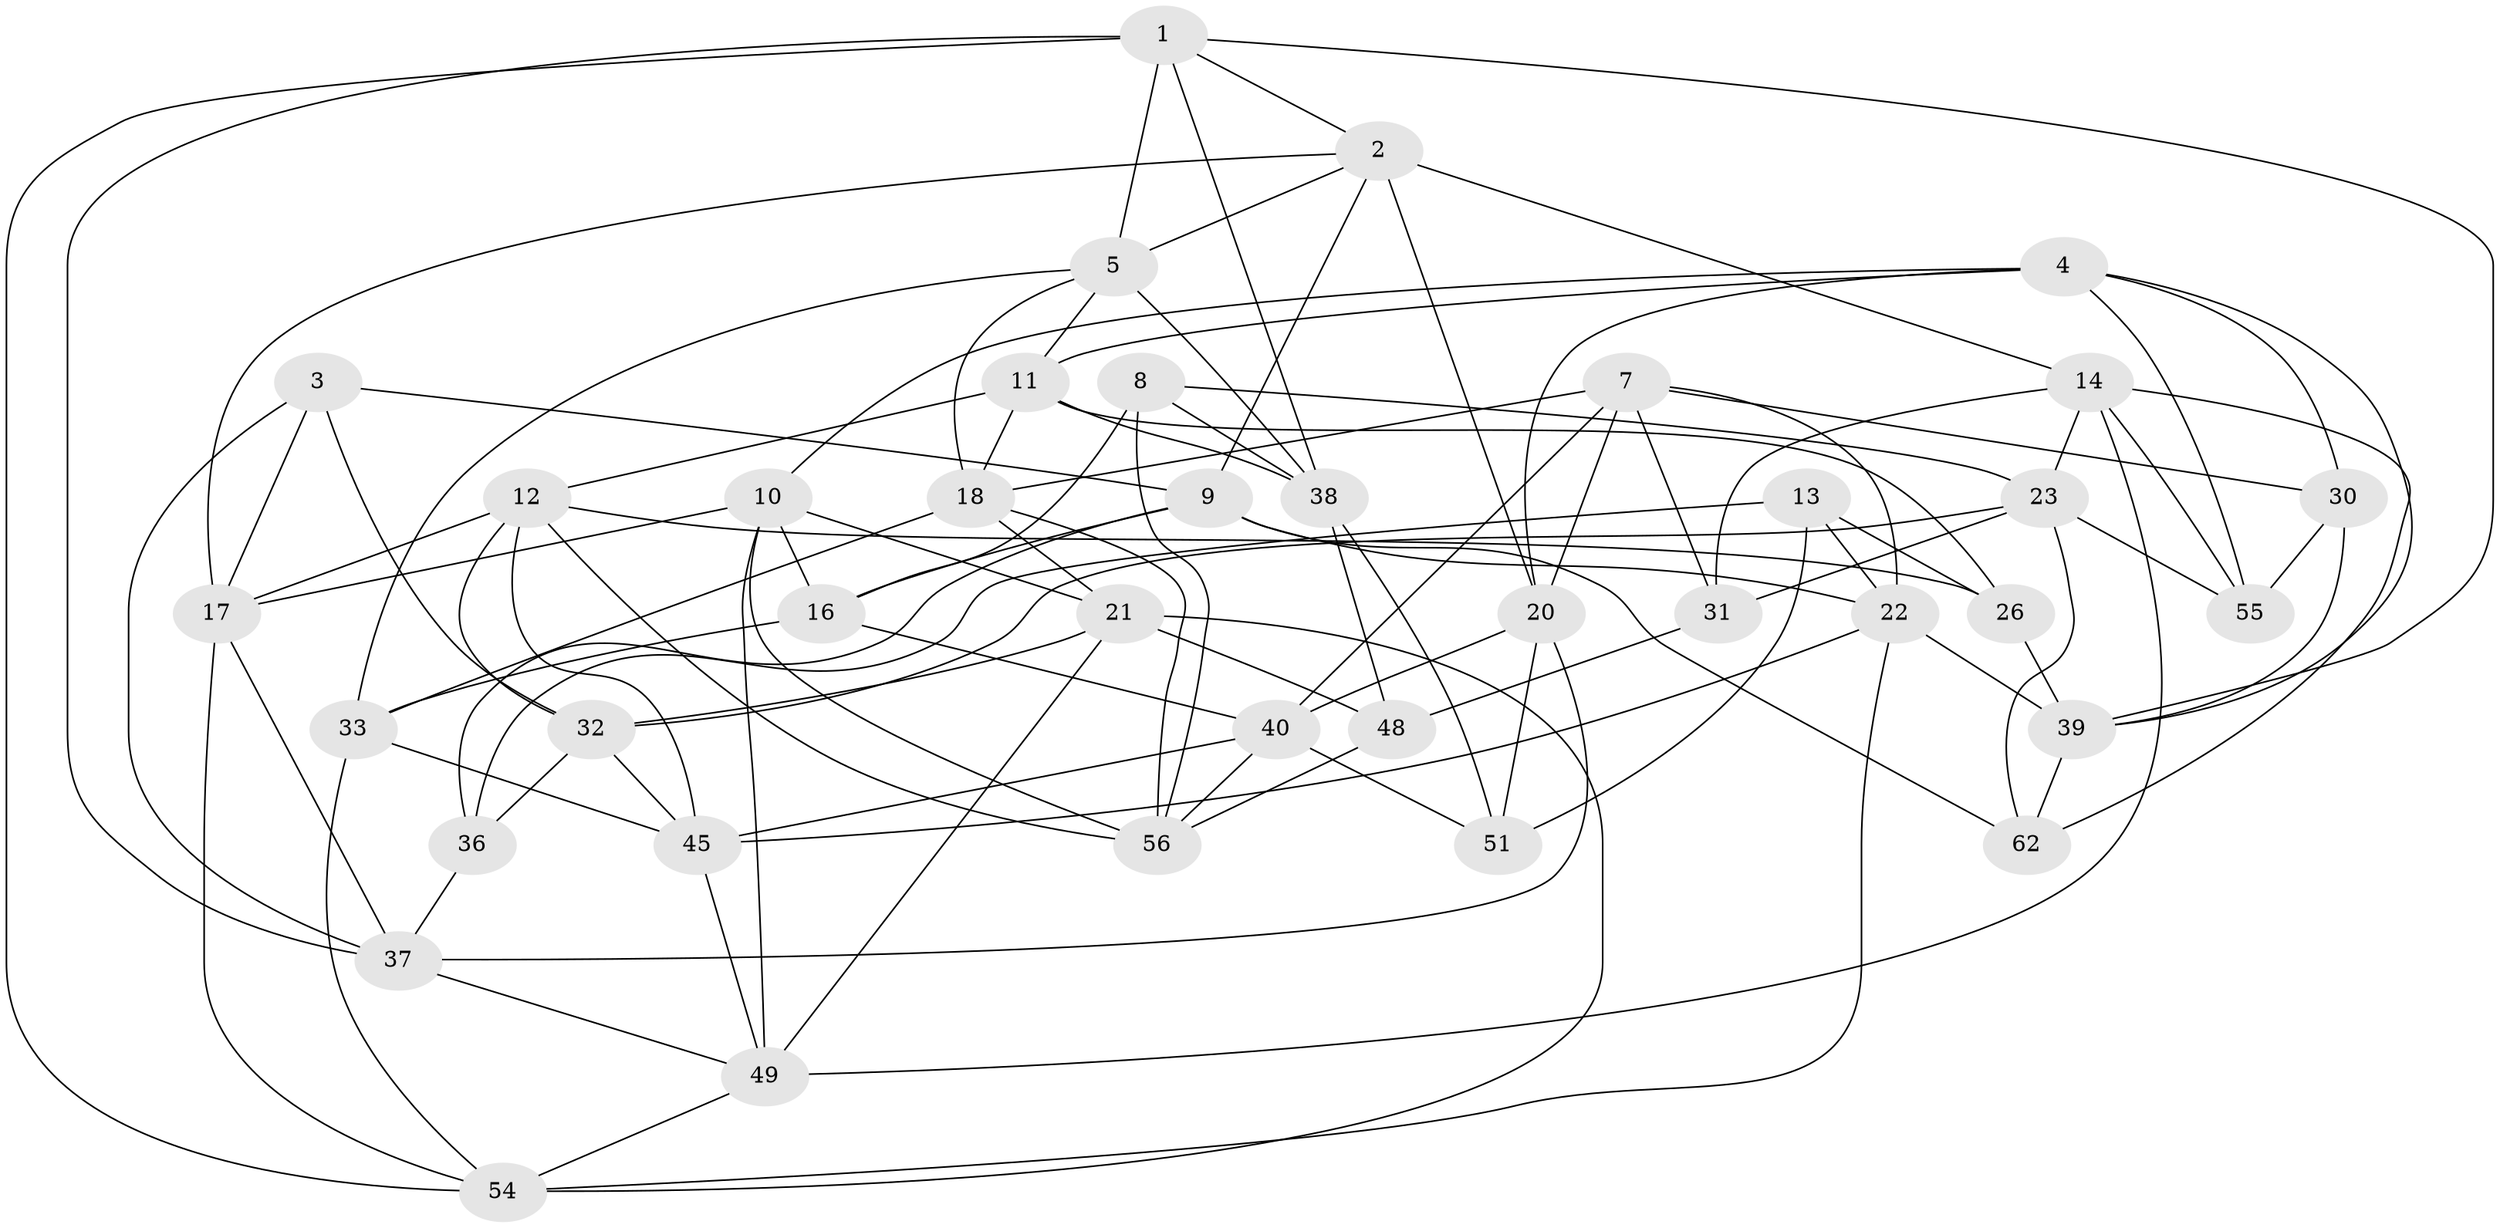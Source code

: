 // original degree distribution, {4: 1.0}
// Generated by graph-tools (version 1.1) at 2025/42/03/06/25 10:42:22]
// undirected, 38 vertices, 102 edges
graph export_dot {
graph [start="1"]
  node [color=gray90,style=filled];
  1 [super="+6"];
  2 [super="+15"];
  3;
  4 [super="+19"];
  5 [super="+35"];
  7 [super="+43"];
  8;
  9 [super="+44"];
  10 [super="+42"];
  11 [super="+34"];
  12 [super="+27"];
  13;
  14 [super="+46"];
  16 [super="+24"];
  17 [super="+28"];
  18 [super="+47"];
  20 [super="+29"];
  21 [super="+25"];
  22 [super="+50"];
  23 [super="+61"];
  26;
  30;
  31;
  32 [super="+57"];
  33 [super="+63"];
  36;
  37 [super="+60"];
  38 [super="+58"];
  39 [super="+64"];
  40 [super="+41"];
  45 [super="+53"];
  48;
  49 [super="+52"];
  51;
  54 [super="+65"];
  55;
  56 [super="+59"];
  62;
  1 -- 2;
  1 -- 5;
  1 -- 39;
  1 -- 38;
  1 -- 54;
  1 -- 37;
  2 -- 9;
  2 -- 5;
  2 -- 17;
  2 -- 20;
  2 -- 14;
  3 -- 32;
  3 -- 17;
  3 -- 37;
  3 -- 9;
  4 -- 30;
  4 -- 10;
  4 -- 20;
  4 -- 11;
  4 -- 55;
  4 -- 39;
  5 -- 33;
  5 -- 38;
  5 -- 11;
  5 -- 18;
  7 -- 20;
  7 -- 31;
  7 -- 30;
  7 -- 40;
  7 -- 18;
  7 -- 22;
  8 -- 38;
  8 -- 56;
  8 -- 23;
  8 -- 16;
  9 -- 36;
  9 -- 22;
  9 -- 16;
  9 -- 62;
  10 -- 56;
  10 -- 16;
  10 -- 17;
  10 -- 21;
  10 -- 49;
  11 -- 38;
  11 -- 26;
  11 -- 12;
  11 -- 18;
  12 -- 26;
  12 -- 32;
  12 -- 56;
  12 -- 17;
  12 -- 45;
  13 -- 22;
  13 -- 51;
  13 -- 36;
  13 -- 26;
  14 -- 23;
  14 -- 31;
  14 -- 49;
  14 -- 62;
  14 -- 55;
  16 -- 40;
  16 -- 33 [weight=2];
  17 -- 54;
  17 -- 37;
  18 -- 56;
  18 -- 33;
  18 -- 21;
  20 -- 51;
  20 -- 37;
  20 -- 40;
  21 -- 49;
  21 -- 32;
  21 -- 48;
  21 -- 54;
  22 -- 54;
  22 -- 39;
  22 -- 45;
  23 -- 31;
  23 -- 32;
  23 -- 62;
  23 -- 55;
  26 -- 39;
  30 -- 55;
  30 -- 39;
  31 -- 48;
  32 -- 45;
  32 -- 36;
  33 -- 54;
  33 -- 45;
  36 -- 37;
  37 -- 49;
  38 -- 51;
  38 -- 48;
  39 -- 62;
  40 -- 45;
  40 -- 51;
  40 -- 56;
  45 -- 49;
  48 -- 56;
  49 -- 54;
}
